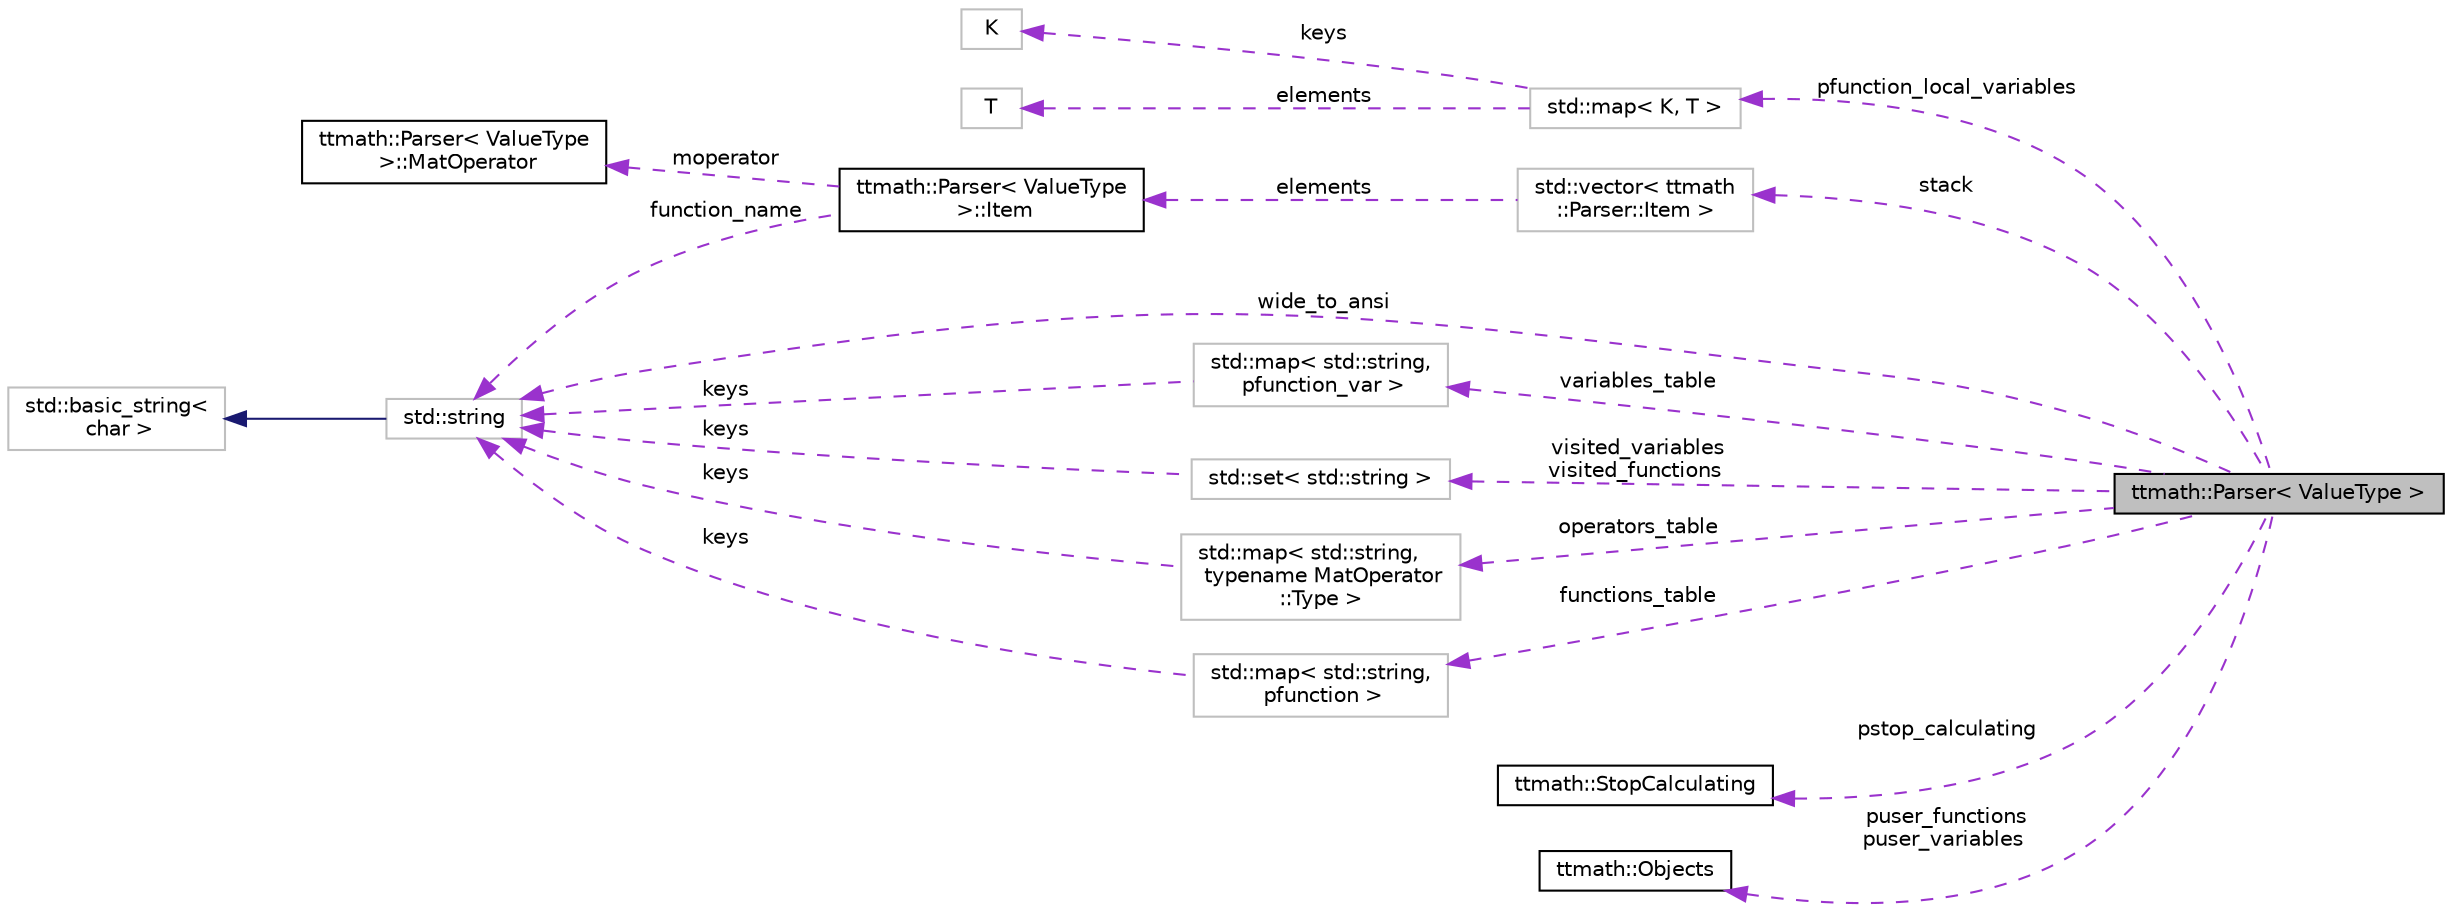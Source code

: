 digraph "ttmath::Parser&lt; ValueType &gt;"
{
 // LATEX_PDF_SIZE
  edge [fontname="Helvetica",fontsize="10",labelfontname="Helvetica",labelfontsize="10"];
  node [fontname="Helvetica",fontsize="10",shape=record];
  rankdir="LR";
  Node1 [label="ttmath::Parser\< ValueType \>",height=0.2,width=0.4,color="black", fillcolor="grey75", style="filled", fontcolor="black",tooltip="Mathematical parser."];
  Node2 -> Node1 [dir="back",color="darkorchid3",fontsize="10",style="dashed",label=" pfunction_local_variables" ,fontname="Helvetica"];
  Node2 [label="std::map\< K, T \>",height=0.2,width=0.4,color="grey75", fillcolor="white", style="filled",tooltip="STL class."];
  Node3 -> Node2 [dir="back",color="darkorchid3",fontsize="10",style="dashed",label=" keys" ,fontname="Helvetica"];
  Node3 [label="K",height=0.2,width=0.4,color="grey75", fillcolor="white", style="filled",tooltip=" "];
  Node4 -> Node2 [dir="back",color="darkorchid3",fontsize="10",style="dashed",label=" elements" ,fontname="Helvetica"];
  Node4 [label="T",height=0.2,width=0.4,color="grey75", fillcolor="white", style="filled",tooltip=" "];
  Node5 -> Node1 [dir="back",color="darkorchid3",fontsize="10",style="dashed",label=" variables_table" ,fontname="Helvetica"];
  Node5 [label="std::map\< std::string,\l pfunction_var \>",height=0.2,width=0.4,color="grey75", fillcolor="white", style="filled",tooltip=" "];
  Node6 -> Node5 [dir="back",color="darkorchid3",fontsize="10",style="dashed",label=" keys" ,fontname="Helvetica"];
  Node6 [label="std::string",height=0.2,width=0.4,color="grey75", fillcolor="white", style="filled",tooltip="STL class."];
  Node7 -> Node6 [dir="back",color="midnightblue",fontsize="10",style="solid",fontname="Helvetica"];
  Node7 [label="std::basic_string\<\l char \>",height=0.2,width=0.4,color="grey75", fillcolor="white", style="filled",tooltip="STL class."];
  Node8 -> Node1 [dir="back",color="darkorchid3",fontsize="10",style="dashed",label=" pstop_calculating" ,fontname="Helvetica"];
  Node8 [label="ttmath::StopCalculating",height=0.2,width=0.4,color="black", fillcolor="white", style="filled",URL="$classttmath_1_1_stop_calculating.html",tooltip=" "];
  Node9 -> Node1 [dir="back",color="darkorchid3",fontsize="10",style="dashed",label=" visited_variables\nvisited_functions" ,fontname="Helvetica"];
  Node9 [label="std::set\< std::string \>",height=0.2,width=0.4,color="grey75", fillcolor="white", style="filled",tooltip=" "];
  Node6 -> Node9 [dir="back",color="darkorchid3",fontsize="10",style="dashed",label=" keys" ,fontname="Helvetica"];
  Node6 -> Node1 [dir="back",color="darkorchid3",fontsize="10",style="dashed",label=" wide_to_ansi" ,fontname="Helvetica"];
  Node10 -> Node1 [dir="back",color="darkorchid3",fontsize="10",style="dashed",label=" operators_table" ,fontname="Helvetica"];
  Node10 [label="std::map\< std::string,\l typename MatOperator\l::Type \>",height=0.2,width=0.4,color="grey75", fillcolor="white", style="filled",tooltip=" "];
  Node6 -> Node10 [dir="back",color="darkorchid3",fontsize="10",style="dashed",label=" keys" ,fontname="Helvetica"];
  Node11 -> Node1 [dir="back",color="darkorchid3",fontsize="10",style="dashed",label=" puser_functions\npuser_variables" ,fontname="Helvetica"];
  Node11 [label="ttmath::Objects",height=0.2,width=0.4,color="black", fillcolor="white", style="filled",URL="$classttmath_1_1_objects.html",tooltip=" "];
  Node12 -> Node1 [dir="back",color="darkorchid3",fontsize="10",style="dashed",label=" functions_table" ,fontname="Helvetica"];
  Node12 [label="std::map\< std::string,\l pfunction \>",height=0.2,width=0.4,color="grey75", fillcolor="white", style="filled",tooltip=" "];
  Node6 -> Node12 [dir="back",color="darkorchid3",fontsize="10",style="dashed",label=" keys" ,fontname="Helvetica"];
  Node13 -> Node1 [dir="back",color="darkorchid3",fontsize="10",style="dashed",label=" stack" ,fontname="Helvetica"];
  Node13 [label="std::vector\< ttmath\l::Parser::Item \>",height=0.2,width=0.4,color="grey75", fillcolor="white", style="filled",tooltip=" "];
  Node14 -> Node13 [dir="back",color="darkorchid3",fontsize="10",style="dashed",label=" elements" ,fontname="Helvetica"];
  Node14 [label="ttmath::Parser\< ValueType\l \>::Item",height=0.2,width=0.4,color="black", fillcolor="white", style="filled",URL="$structttmath_1_1_parser_1_1_item.html",tooltip=" "];
  Node15 -> Node14 [dir="back",color="darkorchid3",fontsize="10",style="dashed",label=" moperator" ,fontname="Helvetica"];
  Node15 [label="ttmath::Parser\< ValueType\l \>::MatOperator",height=0.2,width=0.4,color="black", fillcolor="white", style="filled",URL="$classttmath_1_1_parser_1_1_mat_operator.html",tooltip=" "];
  Node6 -> Node14 [dir="back",color="darkorchid3",fontsize="10",style="dashed",label=" function_name" ,fontname="Helvetica"];
}
